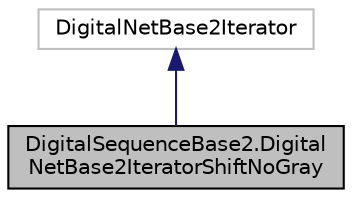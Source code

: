 digraph "DigitalSequenceBase2.DigitalNetBase2IteratorShiftNoGray"
{
 // INTERACTIVE_SVG=YES
  bgcolor="transparent";
  edge [fontname="Helvetica",fontsize="10",labelfontname="Helvetica",labelfontsize="10"];
  node [fontname="Helvetica",fontsize="10",shape=record];
  Node2 [label="DigitalSequenceBase2.Digital\lNetBase2IteratorShiftNoGray",height=0.2,width=0.4,color="black", fillcolor="grey75", style="filled", fontcolor="black"];
  Node3 -> Node2 [dir="back",color="midnightblue",fontsize="10",style="solid",fontname="Helvetica"];
  Node3 [label="DigitalNetBase2Iterator",height=0.2,width=0.4,color="grey75"];
}
